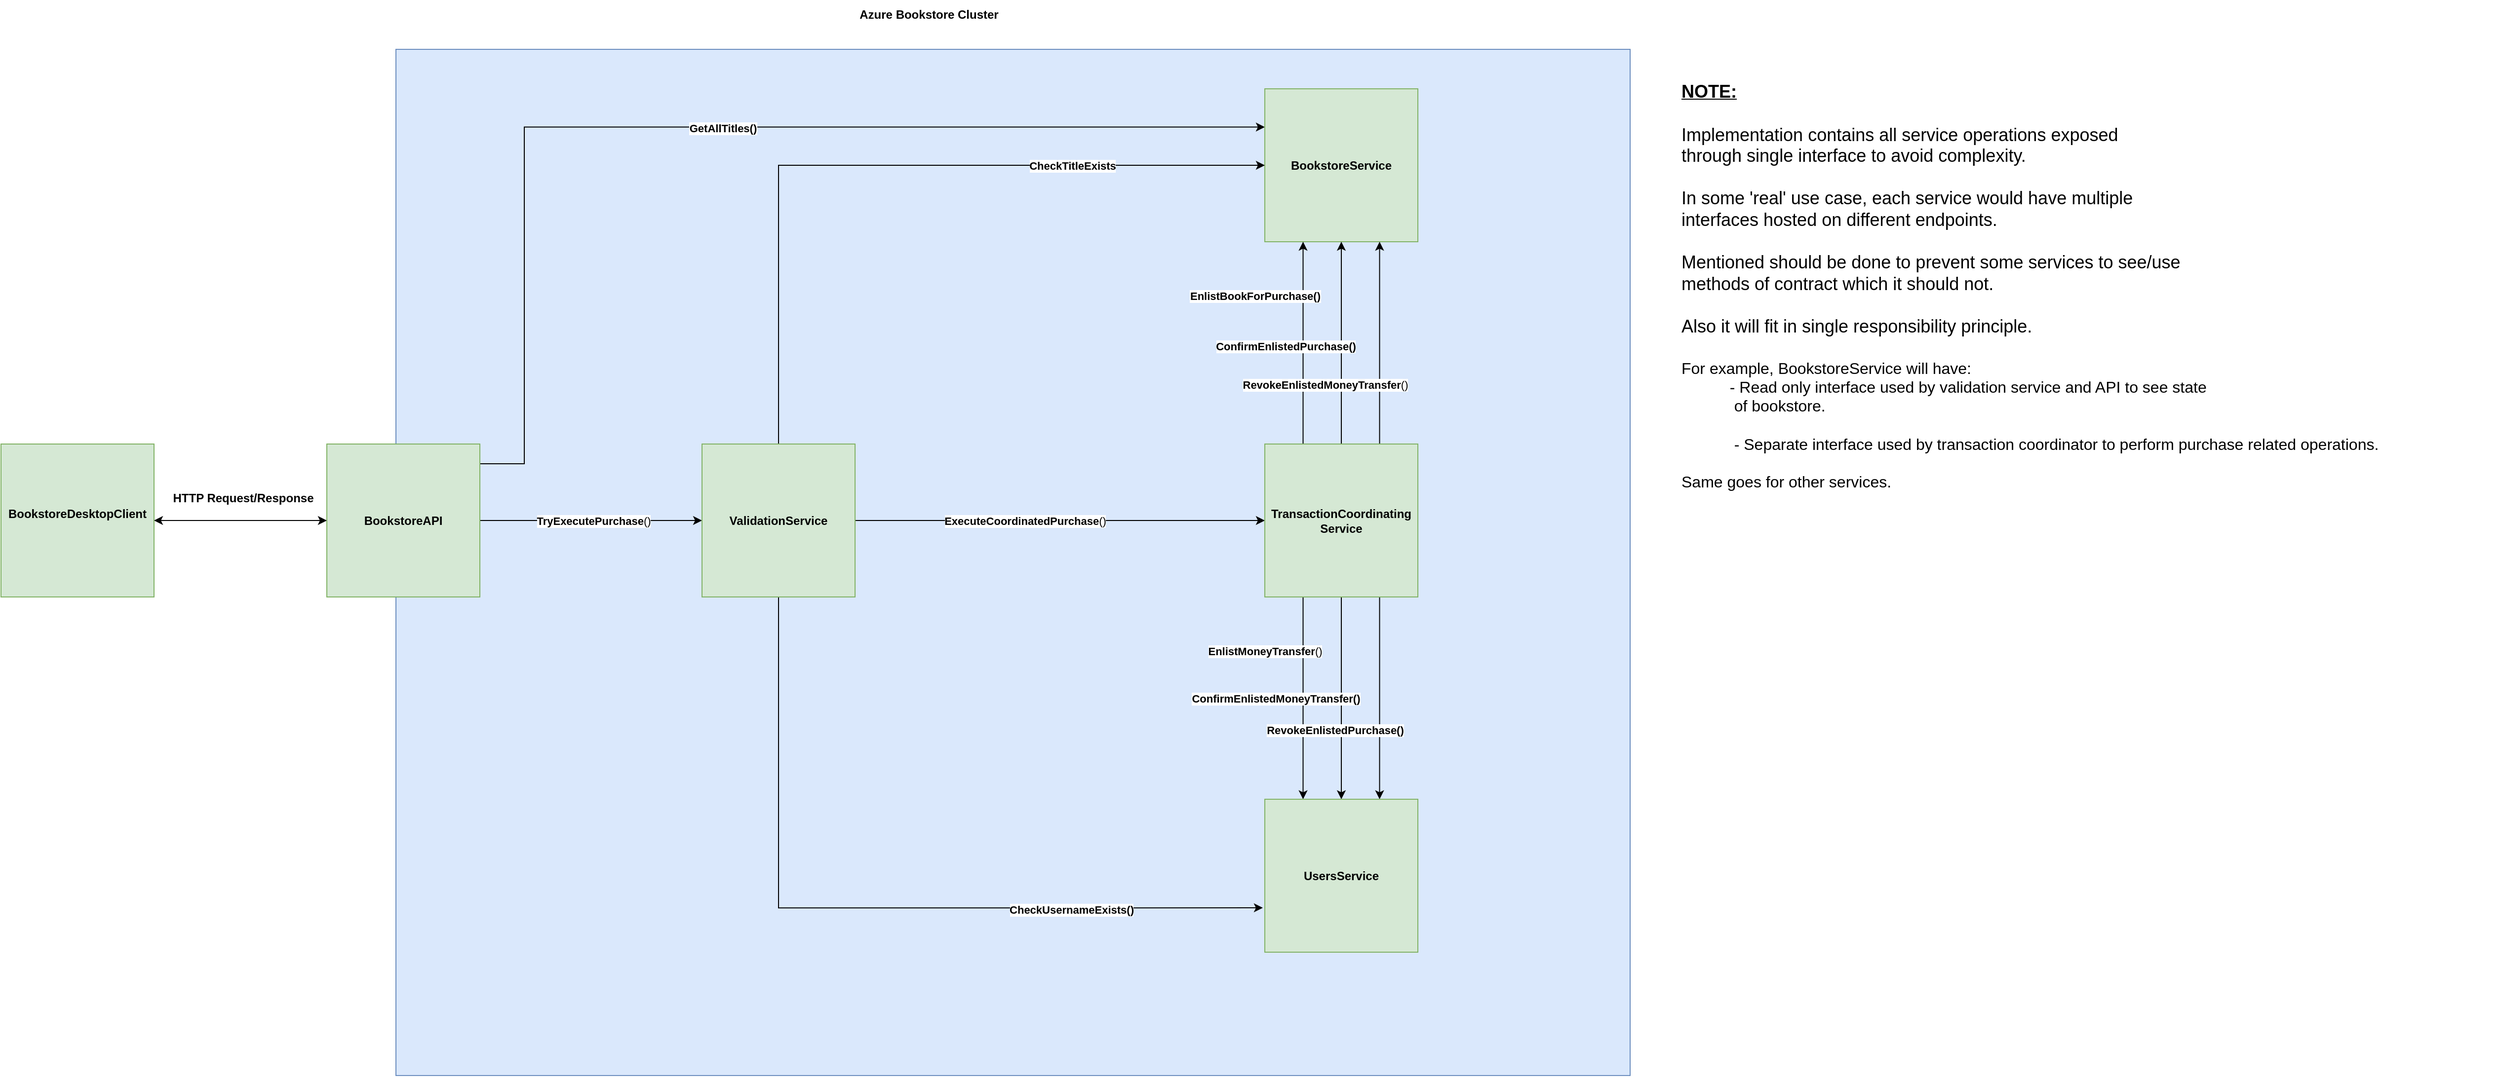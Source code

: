 <mxfile version="24.8.6">
  <diagram name="Page-1" id="wNfI2YH9lYhaqxqyqGj0">
    <mxGraphModel dx="1509" dy="785" grid="1" gridSize="10" guides="1" tooltips="1" connect="1" arrows="1" fold="1" page="1" pageScale="1" pageWidth="827" pageHeight="1169" math="0" shadow="0">
      <root>
        <mxCell id="0" />
        <mxCell id="1" parent="0" />
        <mxCell id="h-CnO1cm4ilRdLrBRiII-2" value="" style="rounded=0;whiteSpace=wrap;html=1;fillColor=#dae8fc;strokeColor=#6c8ebf;" vertex="1" parent="1">
          <mxGeometry x="540" y="220" width="1250" height="1040" as="geometry" />
        </mxCell>
        <mxCell id="h-CnO1cm4ilRdLrBRiII-3" value="&lt;b&gt;Azure Bookstore Cluster&lt;/b&gt;" style="text;html=1;align=center;verticalAlign=middle;whiteSpace=wrap;rounded=0;" vertex="1" parent="1">
          <mxGeometry x="980" y="170" width="200" height="30" as="geometry" />
        </mxCell>
        <mxCell id="h-CnO1cm4ilRdLrBRiII-17" style="edgeStyle=orthogonalEdgeStyle;rounded=0;orthogonalLoop=1;jettySize=auto;html=1;entryX=0;entryY=0.5;entryDx=0;entryDy=0;" edge="1" parent="1" source="h-CnO1cm4ilRdLrBRiII-4" target="h-CnO1cm4ilRdLrBRiII-16">
          <mxGeometry relative="1" as="geometry" />
        </mxCell>
        <mxCell id="h-CnO1cm4ilRdLrBRiII-18" value="&lt;b&gt;TryExecutePurchase&lt;/b&gt;()" style="edgeLabel;html=1;align=center;verticalAlign=middle;resizable=0;points=[];" vertex="1" connectable="0" parent="h-CnO1cm4ilRdLrBRiII-17">
          <mxGeometry x="-0.191" y="2" relative="1" as="geometry">
            <mxPoint x="24" y="2" as="offset" />
          </mxGeometry>
        </mxCell>
        <mxCell id="h-CnO1cm4ilRdLrBRiII-22" style="edgeStyle=orthogonalEdgeStyle;rounded=0;orthogonalLoop=1;jettySize=auto;html=1;entryX=0;entryY=0.25;entryDx=0;entryDy=0;" edge="1" parent="1" source="h-CnO1cm4ilRdLrBRiII-4" target="h-CnO1cm4ilRdLrBRiII-11">
          <mxGeometry relative="1" as="geometry">
            <Array as="points">
              <mxPoint x="670" y="640" />
              <mxPoint x="670" y="299" />
            </Array>
          </mxGeometry>
        </mxCell>
        <mxCell id="h-CnO1cm4ilRdLrBRiII-23" value="&lt;b&gt;GetAllTitles()&lt;/b&gt;" style="edgeLabel;html=1;align=center;verticalAlign=middle;resizable=0;points=[];" vertex="1" connectable="0" parent="h-CnO1cm4ilRdLrBRiII-22">
          <mxGeometry x="0.26" y="-4" relative="1" as="geometry">
            <mxPoint x="-129" y="-3" as="offset" />
          </mxGeometry>
        </mxCell>
        <mxCell id="h-CnO1cm4ilRdLrBRiII-4" value="&lt;b&gt;BookstoreAPI&lt;/b&gt;" style="whiteSpace=wrap;html=1;aspect=fixed;fillColor=#d5e8d4;strokeColor=#82b366;" vertex="1" parent="1">
          <mxGeometry x="470" y="620" width="155" height="155" as="geometry" />
        </mxCell>
        <mxCell id="h-CnO1cm4ilRdLrBRiII-6" value="&lt;b&gt;BookstoreDesktopClient&lt;/b&gt;&lt;div&gt;&lt;br&gt;&lt;/div&gt;" style="whiteSpace=wrap;html=1;aspect=fixed;fillColor=#d5e8d4;strokeColor=#82b366;" vertex="1" parent="1">
          <mxGeometry x="140" y="620" width="155" height="155" as="geometry" />
        </mxCell>
        <mxCell id="h-CnO1cm4ilRdLrBRiII-9" value="" style="endArrow=classic;startArrow=classic;html=1;rounded=0;entryX=0;entryY=0.5;entryDx=0;entryDy=0;exitX=1;exitY=0.5;exitDx=0;exitDy=0;" edge="1" parent="1" source="h-CnO1cm4ilRdLrBRiII-6" target="h-CnO1cm4ilRdLrBRiII-4">
          <mxGeometry width="50" height="50" relative="1" as="geometry">
            <mxPoint x="360" y="730" as="sourcePoint" />
            <mxPoint x="410" y="680" as="targetPoint" />
          </mxGeometry>
        </mxCell>
        <mxCell id="h-CnO1cm4ilRdLrBRiII-10" value="&lt;b&gt;HTTP Request/Response&lt;/b&gt;" style="text;html=1;align=center;verticalAlign=middle;resizable=0;points=[];autosize=1;strokeColor=none;fillColor=none;" vertex="1" parent="1">
          <mxGeometry x="300" y="660" width="170" height="30" as="geometry" />
        </mxCell>
        <mxCell id="h-CnO1cm4ilRdLrBRiII-11" value="&lt;b&gt;BookstoreService&lt;/b&gt;" style="whiteSpace=wrap;html=1;aspect=fixed;fillColor=#d5e8d4;strokeColor=#82b366;" vertex="1" parent="1">
          <mxGeometry x="1420" y="260" width="155" height="155" as="geometry" />
        </mxCell>
        <mxCell id="h-CnO1cm4ilRdLrBRiII-24" style="edgeStyle=orthogonalEdgeStyle;rounded=0;orthogonalLoop=1;jettySize=auto;html=1;entryX=0;entryY=0.5;entryDx=0;entryDy=0;exitX=0.5;exitY=0;exitDx=0;exitDy=0;" edge="1" parent="1" source="h-CnO1cm4ilRdLrBRiII-16" target="h-CnO1cm4ilRdLrBRiII-11">
          <mxGeometry relative="1" as="geometry" />
        </mxCell>
        <mxCell id="h-CnO1cm4ilRdLrBRiII-25" value="&lt;b&gt;CheckTitleExists&lt;/b&gt;" style="edgeLabel;html=1;align=center;verticalAlign=middle;resizable=0;points=[];" vertex="1" connectable="0" parent="h-CnO1cm4ilRdLrBRiII-24">
          <mxGeometry x="0.195" relative="1" as="geometry">
            <mxPoint x="117" as="offset" />
          </mxGeometry>
        </mxCell>
        <mxCell id="h-CnO1cm4ilRdLrBRiII-26" style="edgeStyle=orthogonalEdgeStyle;rounded=0;orthogonalLoop=1;jettySize=auto;html=1;entryX=-0.013;entryY=0.71;entryDx=0;entryDy=0;exitX=0.5;exitY=1;exitDx=0;exitDy=0;entryPerimeter=0;fontStyle=0" edge="1" parent="1" source="h-CnO1cm4ilRdLrBRiII-16" target="h-CnO1cm4ilRdLrBRiII-21">
          <mxGeometry relative="1" as="geometry">
            <Array as="points">
              <mxPoint x="928" y="1090" />
            </Array>
          </mxGeometry>
        </mxCell>
        <mxCell id="h-CnO1cm4ilRdLrBRiII-27" value="&lt;b&gt;CheckUsernameExists()&lt;/b&gt;" style="edgeLabel;html=1;align=center;verticalAlign=middle;resizable=0;points=[];" vertex="1" connectable="0" parent="h-CnO1cm4ilRdLrBRiII-26">
          <mxGeometry x="0.372" y="-2" relative="1" as="geometry">
            <mxPoint x="59" as="offset" />
          </mxGeometry>
        </mxCell>
        <mxCell id="h-CnO1cm4ilRdLrBRiII-28" style="edgeStyle=orthogonalEdgeStyle;rounded=0;orthogonalLoop=1;jettySize=auto;html=1;entryX=0;entryY=0.5;entryDx=0;entryDy=0;" edge="1" parent="1" source="h-CnO1cm4ilRdLrBRiII-16" target="h-CnO1cm4ilRdLrBRiII-20">
          <mxGeometry relative="1" as="geometry" />
        </mxCell>
        <mxCell id="h-CnO1cm4ilRdLrBRiII-29" value="&lt;b&gt;ExecuteCoordinatedPurchase&lt;/b&gt;()" style="edgeLabel;html=1;align=center;verticalAlign=middle;resizable=0;points=[];" vertex="1" connectable="0" parent="h-CnO1cm4ilRdLrBRiII-28">
          <mxGeometry x="-0.268" y="1" relative="1" as="geometry">
            <mxPoint x="20" y="1" as="offset" />
          </mxGeometry>
        </mxCell>
        <mxCell id="h-CnO1cm4ilRdLrBRiII-16" value="&lt;b&gt;ValidationService&lt;/b&gt;" style="whiteSpace=wrap;html=1;aspect=fixed;fillColor=#d5e8d4;strokeColor=#82b366;" vertex="1" parent="1">
          <mxGeometry x="850" y="620" width="155" height="155" as="geometry" />
        </mxCell>
        <mxCell id="h-CnO1cm4ilRdLrBRiII-30" style="edgeStyle=orthogonalEdgeStyle;rounded=0;orthogonalLoop=1;jettySize=auto;html=1;exitX=0.25;exitY=0;exitDx=0;exitDy=0;entryX=0.25;entryY=1;entryDx=0;entryDy=0;" edge="1" parent="1" source="h-CnO1cm4ilRdLrBRiII-20" target="h-CnO1cm4ilRdLrBRiII-11">
          <mxGeometry relative="1" as="geometry" />
        </mxCell>
        <mxCell id="h-CnO1cm4ilRdLrBRiII-39" value="&lt;b&gt;EnlistBookForPurchase()&lt;/b&gt;" style="edgeLabel;html=1;align=center;verticalAlign=middle;resizable=0;points=[];" vertex="1" connectable="0" parent="h-CnO1cm4ilRdLrBRiII-30">
          <mxGeometry x="0.161" y="-2" relative="1" as="geometry">
            <mxPoint x="-51" y="-31" as="offset" />
          </mxGeometry>
        </mxCell>
        <mxCell id="h-CnO1cm4ilRdLrBRiII-31" style="edgeStyle=orthogonalEdgeStyle;rounded=0;orthogonalLoop=1;jettySize=auto;html=1;exitX=0.5;exitY=0;exitDx=0;exitDy=0;entryX=0.5;entryY=1;entryDx=0;entryDy=0;" edge="1" parent="1" source="h-CnO1cm4ilRdLrBRiII-20" target="h-CnO1cm4ilRdLrBRiII-11">
          <mxGeometry relative="1" as="geometry" />
        </mxCell>
        <mxCell id="h-CnO1cm4ilRdLrBRiII-40" value="&lt;b&gt;ConfirmEnlistedPurchase()&lt;/b&gt;" style="edgeLabel;html=1;align=center;verticalAlign=middle;resizable=0;points=[];" vertex="1" connectable="0" parent="h-CnO1cm4ilRdLrBRiII-31">
          <mxGeometry x="-0.034" y="1" relative="1" as="geometry">
            <mxPoint x="-56" as="offset" />
          </mxGeometry>
        </mxCell>
        <mxCell id="h-CnO1cm4ilRdLrBRiII-32" style="edgeStyle=orthogonalEdgeStyle;rounded=0;orthogonalLoop=1;jettySize=auto;html=1;exitX=0.75;exitY=0;exitDx=0;exitDy=0;entryX=0.75;entryY=1;entryDx=0;entryDy=0;" edge="1" parent="1" source="h-CnO1cm4ilRdLrBRiII-20" target="h-CnO1cm4ilRdLrBRiII-11">
          <mxGeometry relative="1" as="geometry" />
        </mxCell>
        <mxCell id="h-CnO1cm4ilRdLrBRiII-43" value="&lt;b&gt;RevokeEnlistedMoneyTransfer&lt;/b&gt;()" style="edgeLabel;html=1;align=center;verticalAlign=middle;resizable=0;points=[];" vertex="1" connectable="0" parent="h-CnO1cm4ilRdLrBRiII-32">
          <mxGeometry x="-0.376" relative="1" as="geometry">
            <mxPoint x="-56" y="4" as="offset" />
          </mxGeometry>
        </mxCell>
        <mxCell id="h-CnO1cm4ilRdLrBRiII-33" style="edgeStyle=orthogonalEdgeStyle;rounded=0;orthogonalLoop=1;jettySize=auto;html=1;exitX=0.25;exitY=1;exitDx=0;exitDy=0;entryX=0.25;entryY=0;entryDx=0;entryDy=0;" edge="1" parent="1" source="h-CnO1cm4ilRdLrBRiII-20" target="h-CnO1cm4ilRdLrBRiII-21">
          <mxGeometry relative="1" as="geometry" />
        </mxCell>
        <mxCell id="h-CnO1cm4ilRdLrBRiII-38" value="&lt;b&gt;EnlistMoneyTransfer&lt;/b&gt;()" style="edgeLabel;html=1;align=center;verticalAlign=middle;resizable=0;points=[];" vertex="1" connectable="0" parent="h-CnO1cm4ilRdLrBRiII-33">
          <mxGeometry x="-0.102" y="2" relative="1" as="geometry">
            <mxPoint x="-41" y="-37" as="offset" />
          </mxGeometry>
        </mxCell>
        <mxCell id="h-CnO1cm4ilRdLrBRiII-34" style="edgeStyle=orthogonalEdgeStyle;rounded=0;orthogonalLoop=1;jettySize=auto;html=1;entryX=0.5;entryY=0;entryDx=0;entryDy=0;" edge="1" parent="1" source="h-CnO1cm4ilRdLrBRiII-20" target="h-CnO1cm4ilRdLrBRiII-21">
          <mxGeometry relative="1" as="geometry" />
        </mxCell>
        <mxCell id="h-CnO1cm4ilRdLrBRiII-41" value="&lt;b&gt;ConfirmEnlistedMoneyTransfer()&lt;/b&gt;" style="edgeLabel;html=1;align=center;verticalAlign=middle;resizable=0;points=[];" vertex="1" connectable="0" parent="h-CnO1cm4ilRdLrBRiII-34">
          <mxGeometry x="0.005" y="1" relative="1" as="geometry">
            <mxPoint x="-68" as="offset" />
          </mxGeometry>
        </mxCell>
        <mxCell id="h-CnO1cm4ilRdLrBRiII-35" style="edgeStyle=orthogonalEdgeStyle;rounded=0;orthogonalLoop=1;jettySize=auto;html=1;exitX=0.75;exitY=1;exitDx=0;exitDy=0;entryX=0.75;entryY=0;entryDx=0;entryDy=0;" edge="1" parent="1" source="h-CnO1cm4ilRdLrBRiII-20" target="h-CnO1cm4ilRdLrBRiII-21">
          <mxGeometry relative="1" as="geometry" />
        </mxCell>
        <mxCell id="h-CnO1cm4ilRdLrBRiII-44" value="&lt;b&gt;RevokeEnlistedPurchase()&lt;/b&gt;" style="edgeLabel;html=1;align=center;verticalAlign=middle;resizable=0;points=[];" vertex="1" connectable="0" parent="h-CnO1cm4ilRdLrBRiII-35">
          <mxGeometry x="0.473" y="-1" relative="1" as="geometry">
            <mxPoint x="-45" y="-16" as="offset" />
          </mxGeometry>
        </mxCell>
        <mxCell id="h-CnO1cm4ilRdLrBRiII-20" value="&lt;b&gt;TransactionCoordinating&lt;br&gt;Service&lt;/b&gt;" style="whiteSpace=wrap;html=1;aspect=fixed;fillColor=#d5e8d4;strokeColor=#82b366;" vertex="1" parent="1">
          <mxGeometry x="1420" y="620" width="155" height="155" as="geometry" />
        </mxCell>
        <mxCell id="h-CnO1cm4ilRdLrBRiII-21" value="&lt;b&gt;UsersService&lt;/b&gt;" style="whiteSpace=wrap;html=1;aspect=fixed;fillColor=#d5e8d4;strokeColor=#82b366;" vertex="1" parent="1">
          <mxGeometry x="1420" y="980" width="155" height="155" as="geometry" />
        </mxCell>
        <mxCell id="h-CnO1cm4ilRdLrBRiII-45" value="&lt;font style=&quot;font-size: 18px;&quot;&gt;&lt;b&gt;&lt;u&gt;NOTE:&lt;/u&gt;&lt;/b&gt;&lt;br&gt;&lt;br&gt;Implementation contains all service operations exposed&lt;br&gt;through single interface to avoid complexity.&lt;br&gt;&lt;br&gt;In some &#39;real&#39; use case, each service would have multiple&lt;br&gt;interfaces hosted on different endpoints.&lt;br&gt;&lt;br&gt;Mentioned should be done to prevent some services to see/use&lt;br&gt;methods of contract which it should not.&lt;br&gt;&lt;br&gt;Also it will fit in single responsibility principle.&lt;br&gt;&lt;br&gt;&lt;/font&gt;&lt;div&gt;&lt;font size=&quot;3&quot;&gt;For example, BookstoreService will have:&lt;br&gt;&amp;nbsp; &amp;nbsp; &amp;nbsp; &amp;nbsp; &amp;nbsp; &amp;nbsp;- Read only interface used by validation service and API to see state&lt;br&gt;&amp;nbsp; &amp;nbsp; &amp;nbsp; &amp;nbsp; &amp;nbsp; &amp;nbsp; of bookstore.&lt;br&gt;&lt;br&gt;&amp;nbsp; &amp;nbsp; &amp;nbsp; &amp;nbsp; &amp;nbsp; &amp;nbsp; - Separate interface used by transaction coordinator to perform purchase related operations.&lt;br&gt;&lt;br&gt;Same goes for other services.&lt;br&gt;&amp;nbsp; &amp;nbsp; &amp;nbsp; &amp;nbsp; &amp;nbsp; &amp;nbsp;&lt;/font&gt;&lt;/div&gt;" style="text;html=1;align=left;verticalAlign=middle;whiteSpace=wrap;rounded=0;" vertex="1" parent="1">
          <mxGeometry x="1840" y="220" width="830" height="500" as="geometry" />
        </mxCell>
      </root>
    </mxGraphModel>
  </diagram>
</mxfile>
